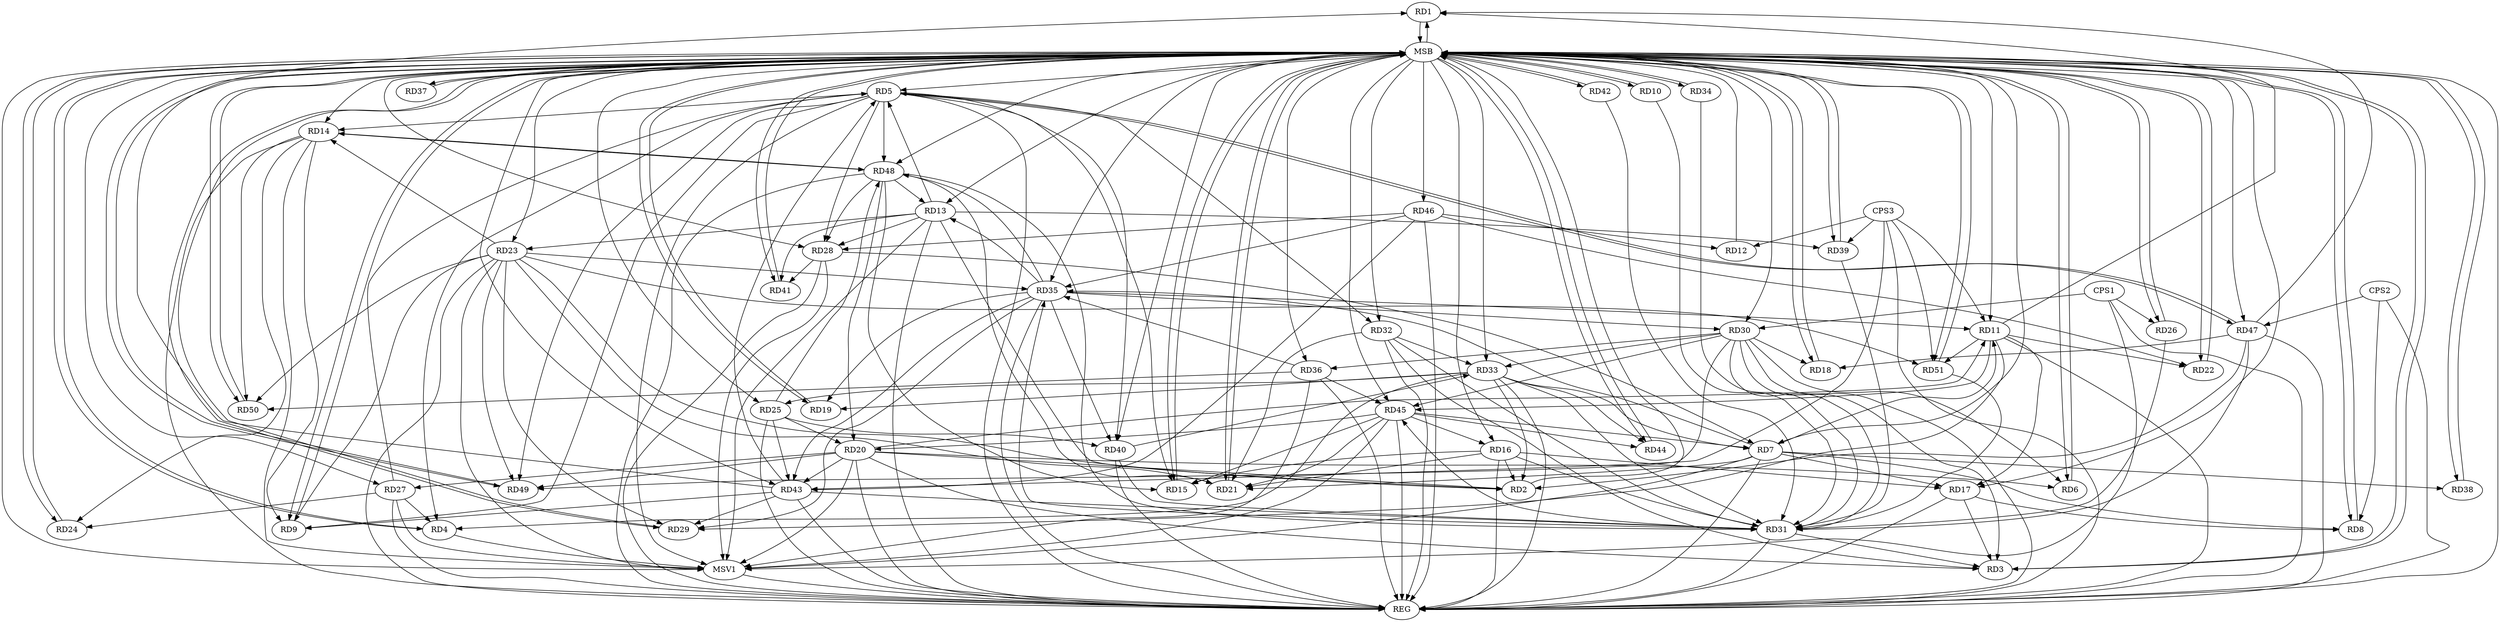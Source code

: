 strict digraph G {
  RD1 [ label="RD1" ];
  RD2 [ label="RD2" ];
  RD3 [ label="RD3" ];
  RD4 [ label="RD4" ];
  RD5 [ label="RD5" ];
  RD6 [ label="RD6" ];
  RD7 [ label="RD7" ];
  RD8 [ label="RD8" ];
  RD9 [ label="RD9" ];
  RD10 [ label="RD10" ];
  RD11 [ label="RD11" ];
  RD12 [ label="RD12" ];
  RD13 [ label="RD13" ];
  RD14 [ label="RD14" ];
  RD15 [ label="RD15" ];
  RD16 [ label="RD16" ];
  RD17 [ label="RD17" ];
  RD18 [ label="RD18" ];
  RD19 [ label="RD19" ];
  RD20 [ label="RD20" ];
  RD21 [ label="RD21" ];
  RD22 [ label="RD22" ];
  RD23 [ label="RD23" ];
  RD24 [ label="RD24" ];
  RD25 [ label="RD25" ];
  RD26 [ label="RD26" ];
  RD27 [ label="RD27" ];
  RD28 [ label="RD28" ];
  RD29 [ label="RD29" ];
  RD30 [ label="RD30" ];
  RD31 [ label="RD31" ];
  RD32 [ label="RD32" ];
  RD33 [ label="RD33" ];
  RD34 [ label="RD34" ];
  RD35 [ label="RD35" ];
  RD36 [ label="RD36" ];
  RD37 [ label="RD37" ];
  RD38 [ label="RD38" ];
  RD39 [ label="RD39" ];
  RD40 [ label="RD40" ];
  RD41 [ label="RD41" ];
  RD42 [ label="RD42" ];
  RD43 [ label="RD43" ];
  RD44 [ label="RD44" ];
  RD45 [ label="RD45" ];
  RD46 [ label="RD46" ];
  RD47 [ label="RD47" ];
  RD48 [ label="RD48" ];
  RD49 [ label="RD49" ];
  RD50 [ label="RD50" ];
  RD51 [ label="RD51" ];
  CPS1 [ label="CPS1" ];
  CPS2 [ label="CPS2" ];
  CPS3 [ label="CPS3" ];
  REG [ label="REG" ];
  MSB [ label="MSB" ];
  MSV1 [ label="MSV1" ];
  RD11 -> RD1;
  RD43 -> RD1;
  RD47 -> RD1;
  RD13 -> RD2;
  RD16 -> RD2;
  RD20 -> RD2;
  RD23 -> RD2;
  RD33 -> RD2;
  RD47 -> RD2;
  RD17 -> RD3;
  RD20 -> RD3;
  RD30 -> RD3;
  RD31 -> RD3;
  RD32 -> RD3;
  RD5 -> RD4;
  RD27 -> RD4;
  RD33 -> RD4;
  RD5 -> RD9;
  RD13 -> RD5;
  RD5 -> RD14;
  RD5 -> RD15;
  RD27 -> RD5;
  RD5 -> RD28;
  RD5 -> RD32;
  RD5 -> RD40;
  RD43 -> RD5;
  RD5 -> RD47;
  RD47 -> RD5;
  RD5 -> RD48;
  RD5 -> RD49;
  RD20 -> RD6;
  RD30 -> RD6;
  RD7 -> RD8;
  RD7 -> RD11;
  RD7 -> RD17;
  RD7 -> RD21;
  RD28 -> RD7;
  RD33 -> RD7;
  RD7 -> RD35;
  RD7 -> RD38;
  RD45 -> RD7;
  RD17 -> RD8;
  RD14 -> RD9;
  RD23 -> RD9;
  RD43 -> RD9;
  RD11 -> RD17;
  RD20 -> RD11;
  RD11 -> RD22;
  RD11 -> RD29;
  RD35 -> RD11;
  RD11 -> RD45;
  RD11 -> RD51;
  RD46 -> RD12;
  RD13 -> RD23;
  RD13 -> RD28;
  RD35 -> RD13;
  RD13 -> RD39;
  RD13 -> RD41;
  RD48 -> RD13;
  RD23 -> RD14;
  RD14 -> RD24;
  RD14 -> RD48;
  RD48 -> RD14;
  RD14 -> RD50;
  RD16 -> RD15;
  RD45 -> RD15;
  RD48 -> RD15;
  RD16 -> RD17;
  RD16 -> RD21;
  RD45 -> RD16;
  RD30 -> RD18;
  RD47 -> RD18;
  RD33 -> RD19;
  RD35 -> RD19;
  RD25 -> RD20;
  RD20 -> RD27;
  RD20 -> RD43;
  RD45 -> RD20;
  RD48 -> RD20;
  RD20 -> RD49;
  RD23 -> RD21;
  RD32 -> RD21;
  RD45 -> RD21;
  RD48 -> RD21;
  RD46 -> RD22;
  RD23 -> RD29;
  RD23 -> RD35;
  RD23 -> RD49;
  RD23 -> RD50;
  RD23 -> RD51;
  RD27 -> RD24;
  RD33 -> RD25;
  RD25 -> RD40;
  RD25 -> RD43;
  RD25 -> RD48;
  RD28 -> RD41;
  RD46 -> RD28;
  RD48 -> RD28;
  RD35 -> RD29;
  RD43 -> RD29;
  RD30 -> RD33;
  RD35 -> RD30;
  RD30 -> RD36;
  RD30 -> RD45;
  RD30 -> RD49;
  RD31 -> RD35;
  RD31 -> RD45;
  RD32 -> RD33;
  RD40 -> RD33;
  RD33 -> RD44;
  RD36 -> RD35;
  RD35 -> RD40;
  RD35 -> RD43;
  RD46 -> RD35;
  RD35 -> RD48;
  RD36 -> RD45;
  RD36 -> RD50;
  RD46 -> RD43;
  RD45 -> RD44;
  CPS1 -> RD30;
  CPS1 -> RD26;
  CPS2 -> RD8;
  CPS2 -> RD47;
  CPS3 -> RD12;
  CPS3 -> RD39;
  CPS3 -> RD43;
  CPS3 -> RD11;
  CPS3 -> RD51;
  RD5 -> REG;
  RD7 -> REG;
  RD11 -> REG;
  RD13 -> REG;
  RD14 -> REG;
  RD16 -> REG;
  RD17 -> REG;
  RD20 -> REG;
  RD23 -> REG;
  RD25 -> REG;
  RD27 -> REG;
  RD28 -> REG;
  RD30 -> REG;
  RD31 -> REG;
  RD32 -> REG;
  RD33 -> REG;
  RD35 -> REG;
  RD36 -> REG;
  RD40 -> REG;
  RD43 -> REG;
  RD45 -> REG;
  RD46 -> REG;
  RD47 -> REG;
  RD48 -> REG;
  CPS1 -> REG;
  CPS2 -> REG;
  CPS3 -> REG;
  RD1 -> MSB;
  MSB -> RD7;
  MSB -> RD10;
  MSB -> REG;
  RD2 -> MSB;
  MSB -> RD1;
  MSB -> RD4;
  MSB -> RD16;
  MSB -> RD19;
  MSB -> RD27;
  MSB -> RD42;
  MSB -> RD49;
  RD3 -> MSB;
  MSB -> RD32;
  MSB -> RD33;
  MSB -> RD39;
  MSB -> RD48;
  MSB -> RD51;
  RD4 -> MSB;
  MSB -> RD17;
  MSB -> RD21;
  MSB -> RD23;
  MSB -> RD24;
  MSB -> RD29;
  MSB -> RD47;
  RD6 -> MSB;
  MSB -> RD8;
  MSB -> RD11;
  MSB -> RD26;
  MSB -> RD30;
  MSB -> RD46;
  RD8 -> MSB;
  MSB -> RD14;
  MSB -> RD35;
  MSB -> RD43;
  RD9 -> MSB;
  MSB -> RD15;
  MSB -> RD28;
  MSB -> RD37;
  RD10 -> MSB;
  MSB -> RD36;
  RD12 -> MSB;
  MSB -> RD9;
  MSB -> RD50;
  RD15 -> MSB;
  MSB -> RD3;
  MSB -> RD41;
  MSB -> RD45;
  RD18 -> MSB;
  MSB -> RD22;
  MSB -> RD38;
  MSB -> RD40;
  RD19 -> MSB;
  MSB -> RD25;
  RD21 -> MSB;
  RD22 -> MSB;
  RD24 -> MSB;
  MSB -> RD6;
  RD26 -> MSB;
  RD29 -> MSB;
  RD34 -> MSB;
  RD37 -> MSB;
  MSB -> RD34;
  RD38 -> MSB;
  RD39 -> MSB;
  MSB -> RD13;
  MSB -> RD44;
  RD41 -> MSB;
  RD42 -> MSB;
  RD44 -> MSB;
  MSB -> RD5;
  RD49 -> MSB;
  MSB -> RD18;
  RD50 -> MSB;
  RD51 -> MSB;
  RD43 -> RD31;
  RD40 -> RD31;
  RD33 -> RD31;
  RD42 -> RD31;
  RD39 -> RD31;
  RD47 -> RD31;
  RD16 -> RD31;
  RD48 -> RD31;
  RD32 -> RD31;
  RD26 -> RD31;
  RD10 -> RD31;
  RD51 -> RD31;
  RD34 -> RD31;
  RD30 -> RD31;
  RD5 -> MSV1;
  RD7 -> MSV1;
  RD20 -> MSV1;
  RD23 -> MSV1;
  RD36 -> MSV1;
  RD45 -> MSV1;
  CPS1 -> MSV1;
  MSB -> MSV1;
  RD28 -> MSV1;
  RD13 -> MSV1;
  RD14 -> MSV1;
  RD4 -> MSV1;
  RD27 -> MSV1;
  MSV1 -> REG;
}
